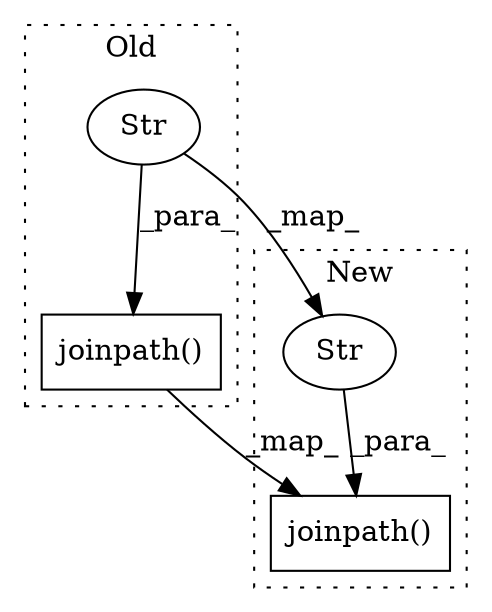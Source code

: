 digraph G {
subgraph cluster0 {
1 [label="joinpath()" a="75" s="726,767" l="21,1" shape="box"];
4 [label="Str" a="66" s="747" l="20" shape="ellipse"];
label = "Old";
style="dotted";
}
subgraph cluster1 {
2 [label="joinpath()" a="75" s="439,480" l="21,1" shape="box"];
3 [label="Str" a="66" s="460" l="20" shape="ellipse"];
label = "New";
style="dotted";
}
1 -> 2 [label="_map_"];
3 -> 2 [label="_para_"];
4 -> 3 [label="_map_"];
4 -> 1 [label="_para_"];
}
